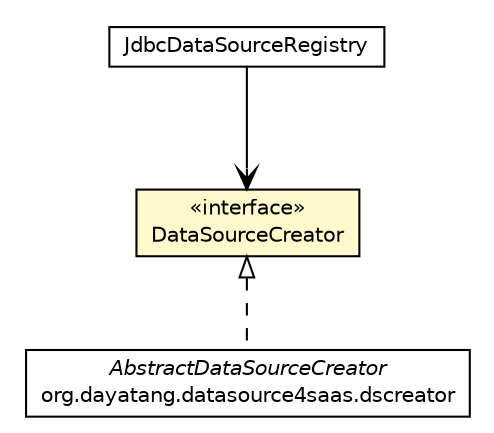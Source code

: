 #!/usr/local/bin/dot
#
# Class diagram 
# Generated by UMLGraph version R5_6_6-8-g8d7759 (http://www.umlgraph.org/)
#

digraph G {
	edge [fontname="Helvetica",fontsize=10,labelfontname="Helvetica",labelfontsize=10];
	node [fontname="Helvetica",fontsize=10,shape=plaintext];
	nodesep=0.25;
	ranksep=0.5;
	// org.dayatang.datasource4saas.dscreator.AbstractDataSourceCreator
	c36849 [label=<<table title="org.dayatang.datasource4saas.dscreator.AbstractDataSourceCreator" border="0" cellborder="1" cellspacing="0" cellpadding="2" port="p" href="../dscreator/AbstractDataSourceCreator.html">
		<tr><td><table border="0" cellspacing="0" cellpadding="1">
<tr><td align="center" balign="center"><font face="Helvetica-Oblique"> AbstractDataSourceCreator </font></td></tr>
<tr><td align="center" balign="center"> org.dayatang.datasource4saas.dscreator </td></tr>
		</table></td></tr>
		</table>>, URL="../dscreator/AbstractDataSourceCreator.html", fontname="Helvetica", fontcolor="black", fontsize=10.0];
	// org.dayatang.datasource4saas.dsregistry.JdbcDataSourceRegistry
	c36852 [label=<<table title="org.dayatang.datasource4saas.dsregistry.JdbcDataSourceRegistry" border="0" cellborder="1" cellspacing="0" cellpadding="2" port="p" href="./JdbcDataSourceRegistry.html">
		<tr><td><table border="0" cellspacing="0" cellpadding="1">
<tr><td align="center" balign="center"> JdbcDataSourceRegistry </td></tr>
		</table></td></tr>
		</table>>, URL="./JdbcDataSourceRegistry.html", fontname="Helvetica", fontcolor="black", fontsize=10.0];
	// org.dayatang.datasource4saas.dsregistry.DataSourceCreator
	c36854 [label=<<table title="org.dayatang.datasource4saas.dsregistry.DataSourceCreator" border="0" cellborder="1" cellspacing="0" cellpadding="2" port="p" bgcolor="lemonChiffon" href="./DataSourceCreator.html">
		<tr><td><table border="0" cellspacing="0" cellpadding="1">
<tr><td align="center" balign="center"> &#171;interface&#187; </td></tr>
<tr><td align="center" balign="center"> DataSourceCreator </td></tr>
		</table></td></tr>
		</table>>, URL="./DataSourceCreator.html", fontname="Helvetica", fontcolor="black", fontsize=10.0];
	//org.dayatang.datasource4saas.dscreator.AbstractDataSourceCreator implements org.dayatang.datasource4saas.dsregistry.DataSourceCreator
	c36854:p -> c36849:p [dir=back,arrowtail=empty,style=dashed];
	// org.dayatang.datasource4saas.dsregistry.JdbcDataSourceRegistry NAVASSOC org.dayatang.datasource4saas.dsregistry.DataSourceCreator
	c36852:p -> c36854:p [taillabel="", label=" "headlabel="", fontname="Helvetica", fontcolor="black", fontsize=10.0, color="black", arrowhead=open];
}

